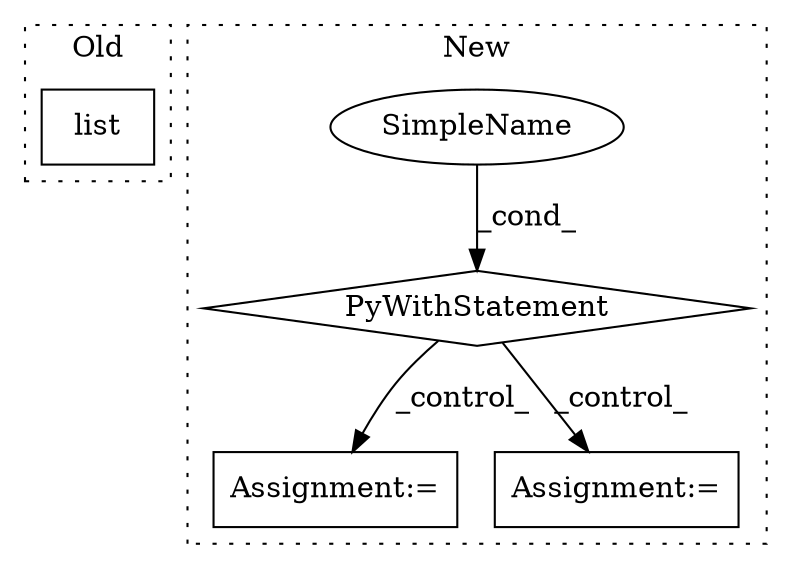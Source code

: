 digraph G {
subgraph cluster0 {
1 [label="list" a="32" s="1707,1754" l="5,1" shape="box"];
label = "Old";
style="dotted";
}
subgraph cluster1 {
2 [label="PyWithStatement" a="104" s="2989,3029" l="10,2" shape="diamond"];
3 [label="Assignment:=" a="7" s="3102" l="1" shape="box"];
4 [label="SimpleName" a="42" s="" l="" shape="ellipse"];
5 [label="Assignment:=" a="7" s="3043" l="4" shape="box"];
label = "New";
style="dotted";
}
2 -> 3 [label="_control_"];
2 -> 5 [label="_control_"];
4 -> 2 [label="_cond_"];
}